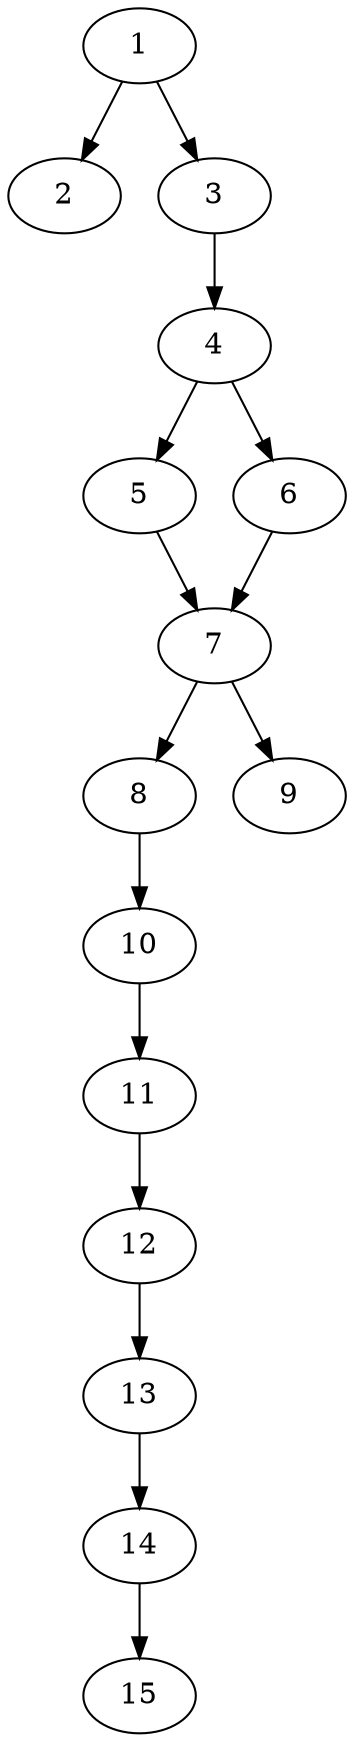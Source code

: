 // DAG automatically generated by daggen at Thu Oct  3 13:59:27 2019
// ./daggen --dot -n 15 --ccr 0.5 --fat 0.3 --regular 0.9 --density 0.6 --mindata 5242880 --maxdata 52428800 
digraph G {
  1 [size="27101184", alpha="0.08", expect_size="13550592"] 
  1 -> 2 [size ="13550592"]
  1 -> 3 [size ="13550592"]
  2 [size="65497088", alpha="0.20", expect_size="32748544"] 
  3 [size="25225216", alpha="0.09", expect_size="12612608"] 
  3 -> 4 [size ="12612608"]
  4 [size="97730560", alpha="0.04", expect_size="48865280"] 
  4 -> 5 [size ="48865280"]
  4 -> 6 [size ="48865280"]
  5 [size="96045056", alpha="0.20", expect_size="48022528"] 
  5 -> 7 [size ="48022528"]
  6 [size="52119552", alpha="0.02", expect_size="26059776"] 
  6 -> 7 [size ="26059776"]
  7 [size="56684544", alpha="0.17", expect_size="28342272"] 
  7 -> 8 [size ="28342272"]
  7 -> 9 [size ="28342272"]
  8 [size="65943552", alpha="0.06", expect_size="32971776"] 
  8 -> 10 [size ="32971776"]
  9 [size="51206144", alpha="0.08", expect_size="25603072"] 
  10 [size="68433920", alpha="0.10", expect_size="34216960"] 
  10 -> 11 [size ="34216960"]
  11 [size="47659008", alpha="0.06", expect_size="23829504"] 
  11 -> 12 [size ="23829504"]
  12 [size="84160512", alpha="0.08", expect_size="42080256"] 
  12 -> 13 [size ="42080256"]
  13 [size="82434048", alpha="0.19", expect_size="41217024"] 
  13 -> 14 [size ="41217024"]
  14 [size="32651264", alpha="0.09", expect_size="16325632"] 
  14 -> 15 [size ="16325632"]
  15 [size="51111936", alpha="0.12", expect_size="25555968"] 
}
